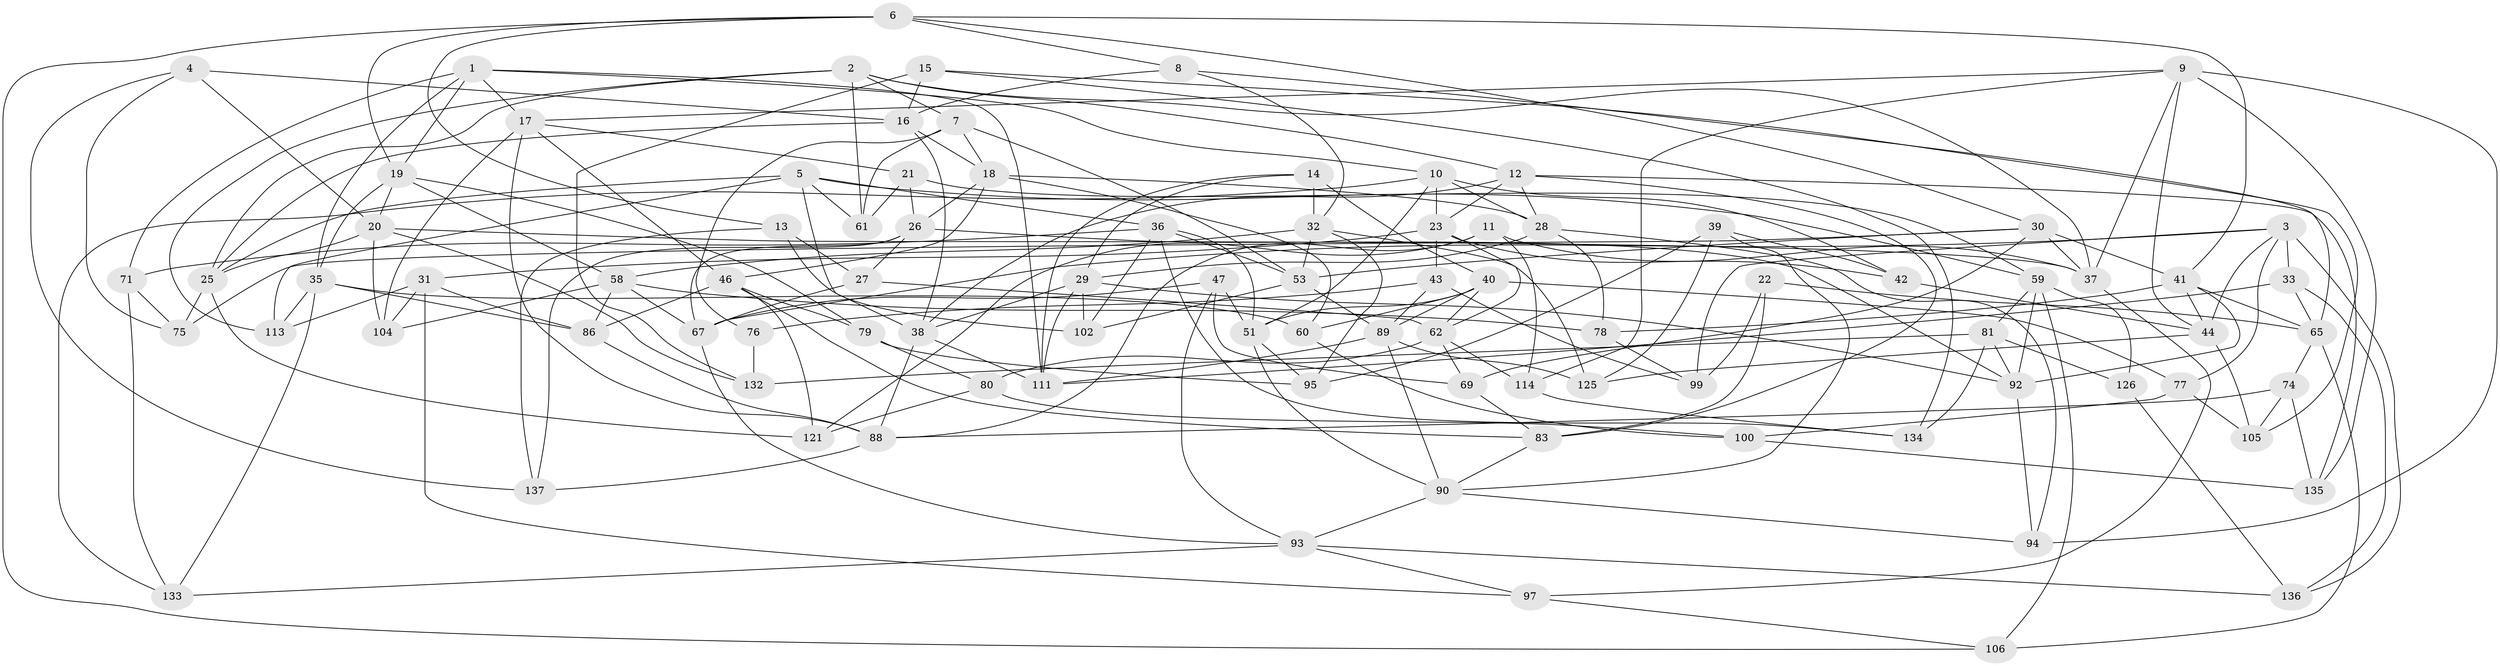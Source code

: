 // Generated by graph-tools (version 1.1) at 2025/24/03/03/25 07:24:29]
// undirected, 91 vertices, 224 edges
graph export_dot {
graph [start="1"]
  node [color=gray90,style=filled];
  1 [super="+72"];
  2 [super="+52"];
  3 [super="+73"];
  4;
  5 [super="+122"];
  6 [super="+49"];
  7 [super="+118"];
  8;
  9 [super="+64"];
  10 [super="+82"];
  11;
  12 [super="+55"];
  13;
  14;
  15;
  16 [super="+56"];
  17 [super="+24"];
  18 [super="+98"];
  19 [super="+120"];
  20 [super="+96"];
  21;
  22;
  23 [super="+85"];
  25 [super="+109"];
  26 [super="+84"];
  27;
  28 [super="+101"];
  29 [super="+50"];
  30 [super="+68"];
  31 [super="+57"];
  32 [super="+34"];
  33;
  35 [super="+124"];
  36 [super="+48"];
  37 [super="+87"];
  38 [super="+91"];
  39;
  40 [super="+54"];
  41 [super="+45"];
  42;
  43;
  44 [super="+66"];
  46 [super="+63"];
  47;
  51 [super="+116"];
  53 [super="+128"];
  58 [super="+110"];
  59 [super="+107"];
  60;
  61;
  62 [super="+103"];
  65 [super="+70"];
  67 [super="+129"];
  69;
  71;
  74;
  75;
  76;
  77;
  78;
  79;
  80;
  81 [super="+127"];
  83 [super="+117"];
  86 [super="+112"];
  88 [super="+130"];
  89 [super="+131"];
  90 [super="+123"];
  92 [super="+108"];
  93 [super="+115"];
  94;
  95;
  97;
  99;
  100;
  102;
  104;
  105;
  106;
  111 [super="+119"];
  113;
  114;
  121;
  125;
  126;
  132;
  133;
  134;
  135;
  136;
  137;
  1 -- 19;
  1 -- 17;
  1 -- 111;
  1 -- 35;
  1 -- 71;
  1 -- 10;
  2 -- 7;
  2 -- 37;
  2 -- 113;
  2 -- 25;
  2 -- 12;
  2 -- 61;
  3 -- 136;
  3 -- 77;
  3 -- 44;
  3 -- 99;
  3 -- 33;
  3 -- 67;
  4 -- 20;
  4 -- 16;
  4 -- 137;
  4 -- 75;
  5 -- 36;
  5 -- 113;
  5 -- 61;
  5 -- 25;
  5 -- 59;
  5 -- 38;
  6 -- 106;
  6 -- 8;
  6 -- 41;
  6 -- 13;
  6 -- 19;
  6 -- 30;
  7 -- 76 [weight=2];
  7 -- 61;
  7 -- 53;
  7 -- 18;
  8 -- 32;
  8 -- 16;
  8 -- 65;
  9 -- 135;
  9 -- 94;
  9 -- 114;
  9 -- 44;
  9 -- 37;
  9 -- 17;
  10 -- 42;
  10 -- 133;
  10 -- 23;
  10 -- 51;
  10 -- 28;
  11 -- 114;
  11 -- 88;
  11 -- 121;
  11 -- 37;
  12 -- 135;
  12 -- 28;
  12 -- 83;
  12 -- 38;
  12 -- 23;
  13 -- 137;
  13 -- 102;
  13 -- 27;
  14 -- 29;
  14 -- 111;
  14 -- 40;
  14 -- 32;
  15 -- 105;
  15 -- 134;
  15 -- 16;
  15 -- 132;
  16 -- 25;
  16 -- 18;
  16 -- 38;
  17 -- 88;
  17 -- 104;
  17 -- 46;
  17 -- 21;
  18 -- 28;
  18 -- 46;
  18 -- 26;
  18 -- 60;
  19 -- 35;
  19 -- 20;
  19 -- 58;
  19 -- 79;
  20 -- 132;
  20 -- 104;
  20 -- 25;
  20 -- 37;
  21 -- 61;
  21 -- 26;
  21 -- 59;
  22 -- 99;
  22 -- 83 [weight=2];
  22 -- 65;
  23 -- 43;
  23 -- 42;
  23 -- 62;
  23 -- 31;
  25 -- 75;
  25 -- 121;
  26 -- 92;
  26 -- 67;
  26 -- 137;
  26 -- 27;
  27 -- 62;
  27 -- 67;
  28 -- 94;
  28 -- 78;
  28 -- 29;
  29 -- 102;
  29 -- 111;
  29 -- 92;
  29 -- 38;
  30 -- 75;
  30 -- 69;
  30 -- 37;
  30 -- 41;
  30 -- 53;
  31 -- 113;
  31 -- 97;
  31 -- 86 [weight=2];
  31 -- 104;
  32 -- 95;
  32 -- 53;
  32 -- 58;
  32 -- 125;
  33 -- 111;
  33 -- 136;
  33 -- 65;
  35 -- 86;
  35 -- 113;
  35 -- 60;
  35 -- 133;
  36 -- 51;
  36 -- 102;
  36 -- 53;
  36 -- 134;
  36 -- 71;
  37 -- 97;
  38 -- 111;
  38 -- 88;
  39 -- 90;
  39 -- 125;
  39 -- 95;
  39 -- 42;
  40 -- 77;
  40 -- 89;
  40 -- 60;
  40 -- 51;
  40 -- 62;
  41 -- 44;
  41 -- 78;
  41 -- 65;
  41 -- 92;
  42 -- 44;
  43 -- 89;
  43 -- 76;
  43 -- 99;
  44 -- 125;
  44 -- 105;
  46 -- 79;
  46 -- 121;
  46 -- 83;
  46 -- 86;
  47 -- 93;
  47 -- 51;
  47 -- 69;
  47 -- 67;
  51 -- 95;
  51 -- 90;
  53 -- 102;
  53 -- 89;
  58 -- 104;
  58 -- 78;
  58 -- 86;
  58 -- 67;
  59 -- 106;
  59 -- 92;
  59 -- 126;
  59 -- 81;
  60 -- 100;
  62 -- 114;
  62 -- 80;
  62 -- 69;
  65 -- 74;
  65 -- 106;
  67 -- 93;
  69 -- 83;
  71 -- 75;
  71 -- 133;
  74 -- 135;
  74 -- 105;
  74 -- 88;
  76 -- 132;
  77 -- 100;
  77 -- 105;
  78 -- 99;
  79 -- 80;
  79 -- 95;
  80 -- 121;
  80 -- 100;
  81 -- 92;
  81 -- 134;
  81 -- 126 [weight=2];
  81 -- 132;
  83 -- 90;
  86 -- 88;
  88 -- 137;
  89 -- 111;
  89 -- 90;
  89 -- 125;
  90 -- 93;
  90 -- 94;
  92 -- 94;
  93 -- 136;
  93 -- 97;
  93 -- 133;
  97 -- 106;
  100 -- 135;
  114 -- 134;
  126 -- 136;
}
